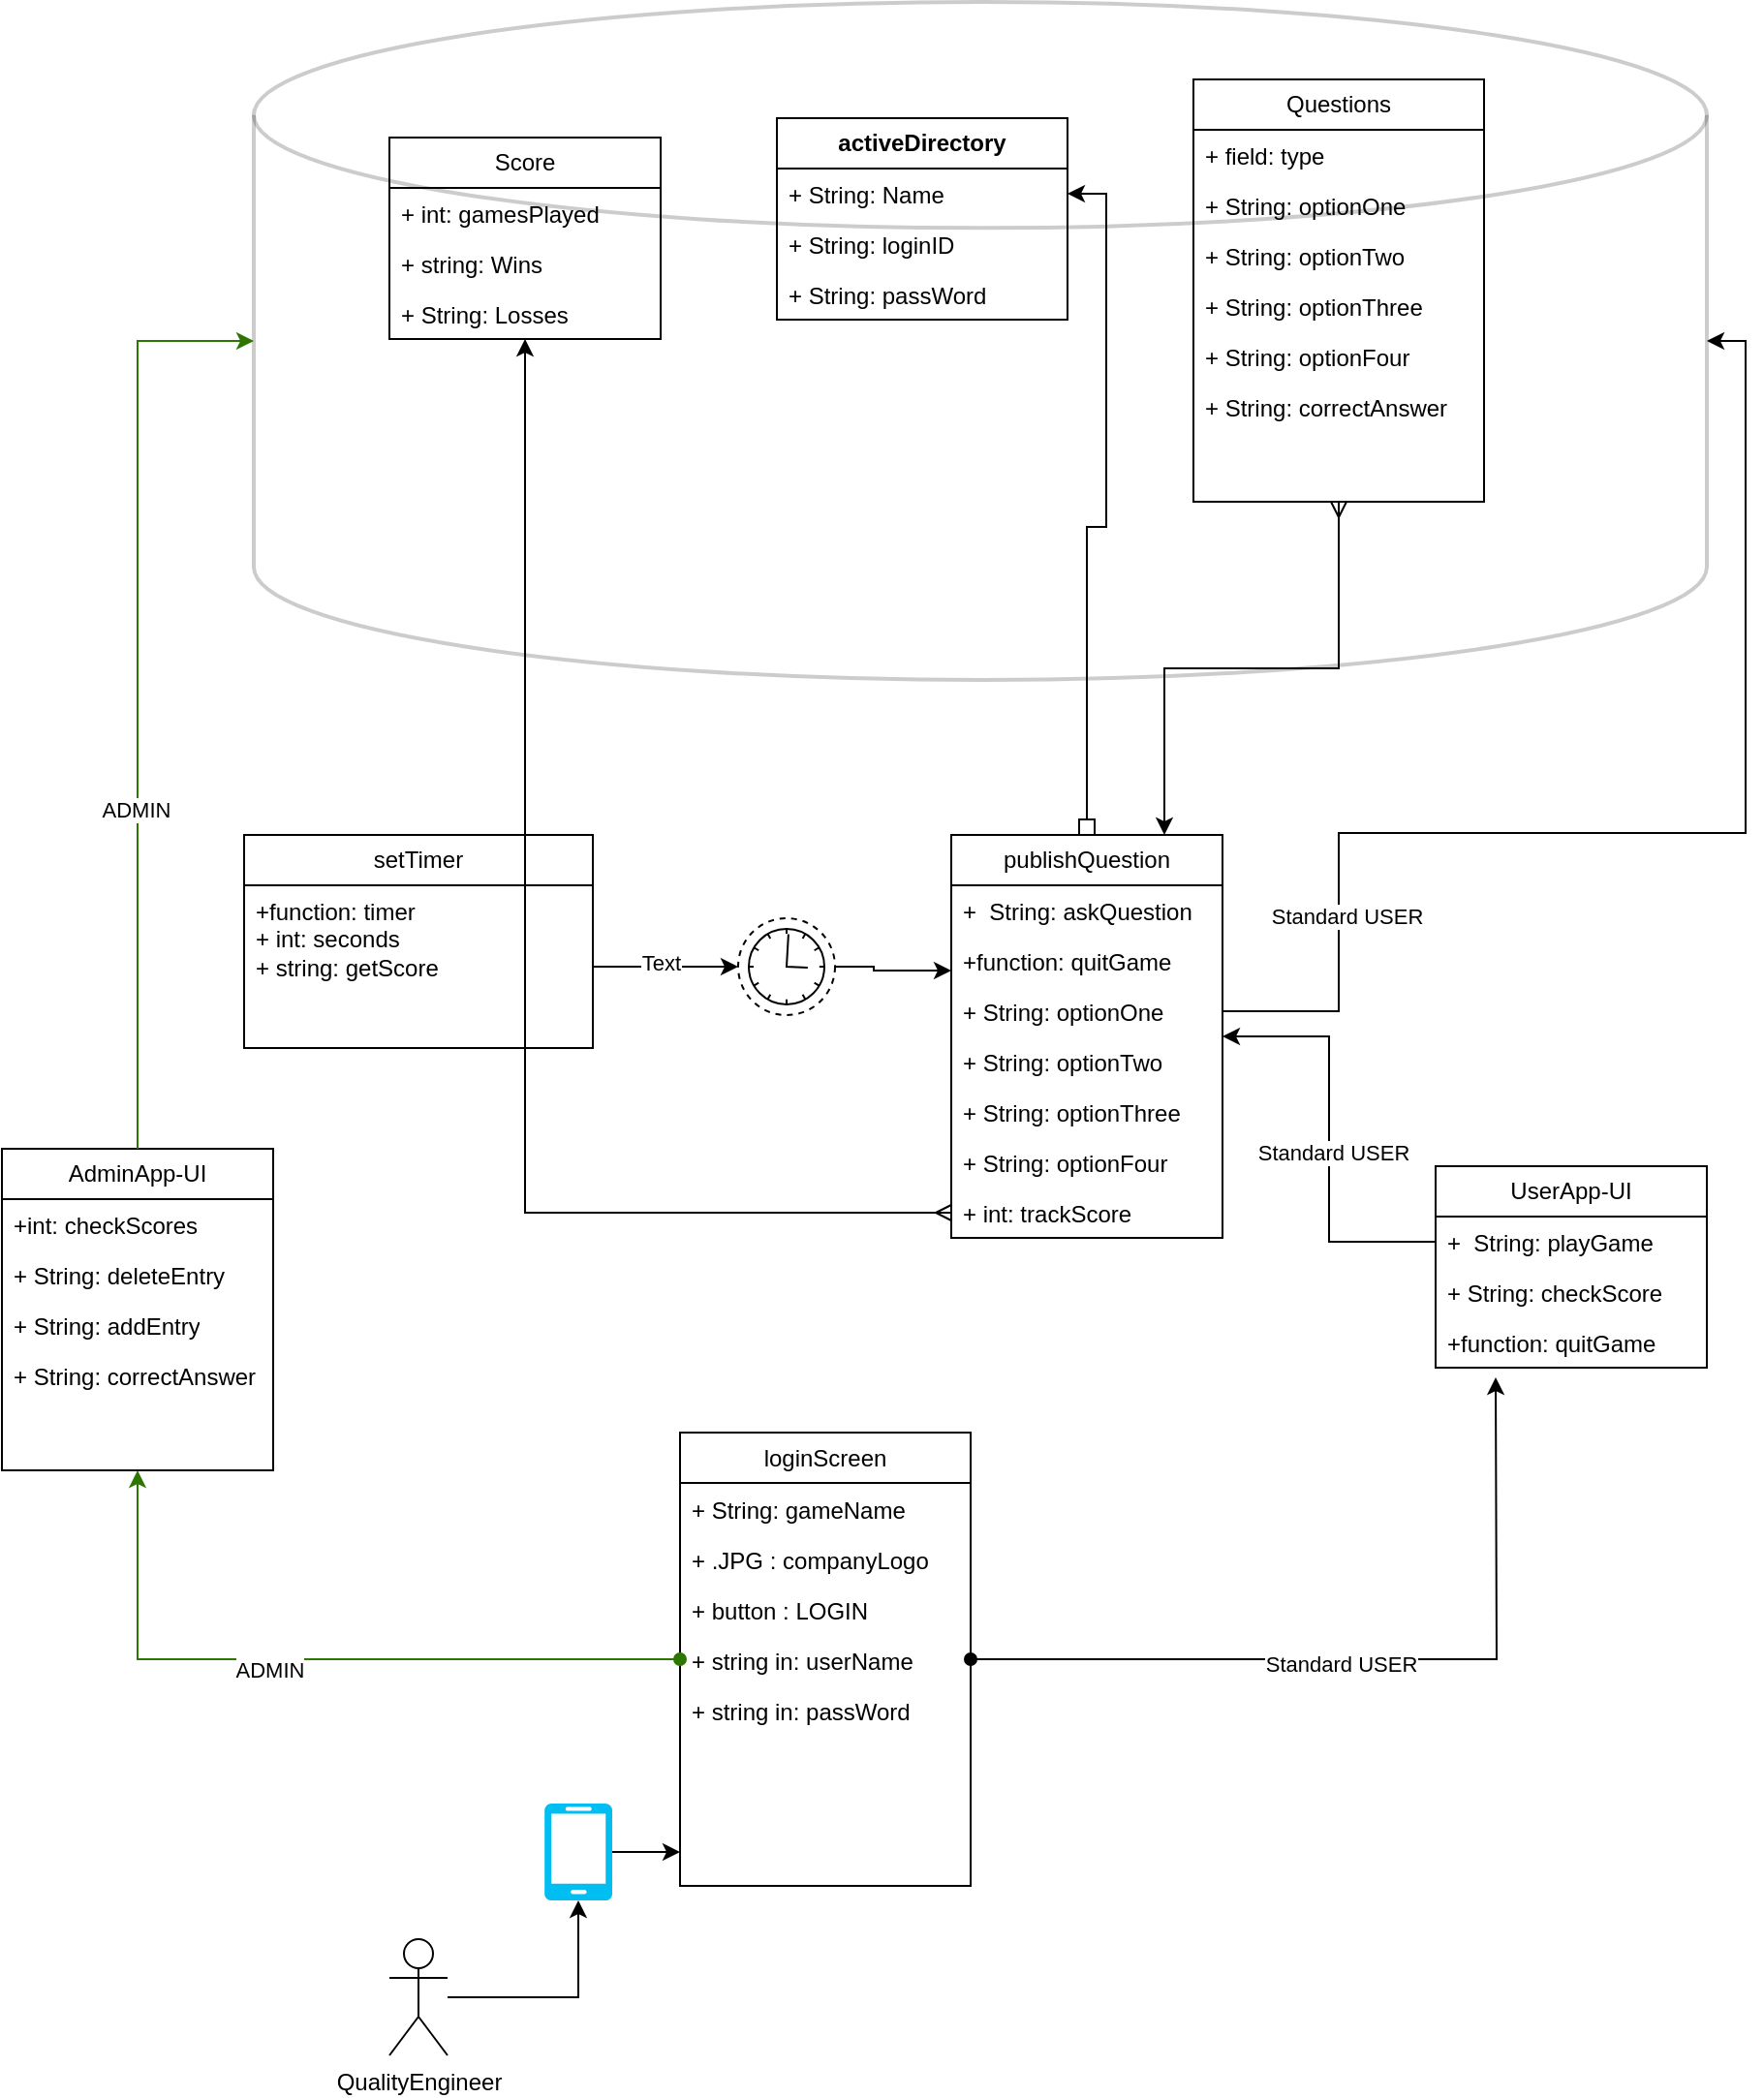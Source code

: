 <mxfile version="26.2.8">
  <diagram name="Page-1" id="pqF6Z_v2DTTEruveq2y0">
    <mxGraphModel dx="2635" dy="929" grid="1" gridSize="10" guides="1" tooltips="1" connect="1" arrows="1" fold="1" page="1" pageScale="1" pageWidth="850" pageHeight="1100" math="0" shadow="0">
      <root>
        <mxCell id="0" />
        <mxCell id="1" parent="0" />
        <mxCell id="0yXIq40xvylqL-H4ASJS-50" value="" style="strokeWidth=2;html=1;shape=mxgraph.flowchart.database;whiteSpace=wrap;opacity=20;" vertex="1" parent="1">
          <mxGeometry x="-60" y="20" width="750" height="350" as="geometry" />
        </mxCell>
        <mxCell id="0yXIq40xvylqL-H4ASJS-1" value="QualityEngineer" style="shape=umlActor;verticalLabelPosition=bottom;verticalAlign=top;html=1;outlineConnect=0;" vertex="1" parent="1">
          <mxGeometry x="10" y="1020" width="30" height="60" as="geometry" />
        </mxCell>
        <mxCell id="0yXIq40xvylqL-H4ASJS-2" value="Questions" style="swimlane;fontStyle=0;childLayout=stackLayout;horizontal=1;startSize=26;fillColor=none;horizontalStack=0;resizeParent=1;resizeParentMax=0;resizeLast=0;collapsible=1;marginBottom=0;whiteSpace=wrap;html=1;" vertex="1" parent="1">
          <mxGeometry x="425" y="60" width="150" height="218" as="geometry" />
        </mxCell>
        <mxCell id="0yXIq40xvylqL-H4ASJS-3" value="+ field: type" style="text;strokeColor=none;fillColor=none;align=left;verticalAlign=top;spacingLeft=4;spacingRight=4;overflow=hidden;rotatable=0;points=[[0,0.5],[1,0.5]];portConstraint=eastwest;whiteSpace=wrap;html=1;" vertex="1" parent="0yXIq40xvylqL-H4ASJS-2">
          <mxGeometry y="26" width="150" height="26" as="geometry" />
        </mxCell>
        <mxCell id="0yXIq40xvylqL-H4ASJS-4" value="+ String: optionOne" style="text;strokeColor=none;fillColor=none;align=left;verticalAlign=top;spacingLeft=4;spacingRight=4;overflow=hidden;rotatable=0;points=[[0,0.5],[1,0.5]];portConstraint=eastwest;whiteSpace=wrap;html=1;" vertex="1" parent="0yXIq40xvylqL-H4ASJS-2">
          <mxGeometry y="52" width="150" height="26" as="geometry" />
        </mxCell>
        <mxCell id="0yXIq40xvylqL-H4ASJS-73" value="+ String: optionTwo" style="text;strokeColor=none;fillColor=none;align=left;verticalAlign=top;spacingLeft=4;spacingRight=4;overflow=hidden;rotatable=0;points=[[0,0.5],[1,0.5]];portConstraint=eastwest;whiteSpace=wrap;html=1;" vertex="1" parent="0yXIq40xvylqL-H4ASJS-2">
          <mxGeometry y="78" width="150" height="26" as="geometry" />
        </mxCell>
        <mxCell id="0yXIq40xvylqL-H4ASJS-75" value="+ String: optionThree" style="text;strokeColor=none;fillColor=none;align=left;verticalAlign=top;spacingLeft=4;spacingRight=4;overflow=hidden;rotatable=0;points=[[0,0.5],[1,0.5]];portConstraint=eastwest;whiteSpace=wrap;html=1;" vertex="1" parent="0yXIq40xvylqL-H4ASJS-2">
          <mxGeometry y="104" width="150" height="26" as="geometry" />
        </mxCell>
        <mxCell id="0yXIq40xvylqL-H4ASJS-74" value="+ String: optionFour" style="text;strokeColor=none;fillColor=none;align=left;verticalAlign=top;spacingLeft=4;spacingRight=4;overflow=hidden;rotatable=0;points=[[0,0.5],[1,0.5]];portConstraint=eastwest;whiteSpace=wrap;html=1;" vertex="1" parent="0yXIq40xvylqL-H4ASJS-2">
          <mxGeometry y="130" width="150" height="26" as="geometry" />
        </mxCell>
        <mxCell id="0yXIq40xvylqL-H4ASJS-5" value="+ String: correctAnswer" style="text;strokeColor=none;fillColor=none;align=left;verticalAlign=top;spacingLeft=4;spacingRight=4;overflow=hidden;rotatable=0;points=[[0,0.5],[1,0.5]];portConstraint=eastwest;whiteSpace=wrap;html=1;" vertex="1" parent="0yXIq40xvylqL-H4ASJS-2">
          <mxGeometry y="156" width="150" height="62" as="geometry" />
        </mxCell>
        <mxCell id="0yXIq40xvylqL-H4ASJS-10" value="Score" style="swimlane;fontStyle=0;childLayout=stackLayout;horizontal=1;startSize=26;fillColor=none;horizontalStack=0;resizeParent=1;resizeParentMax=0;resizeLast=0;collapsible=1;marginBottom=0;whiteSpace=wrap;html=1;" vertex="1" parent="1">
          <mxGeometry x="10" y="90" width="140" height="104" as="geometry" />
        </mxCell>
        <mxCell id="0yXIq40xvylqL-H4ASJS-11" value="+ int: gamesPlayed" style="text;strokeColor=none;fillColor=none;align=left;verticalAlign=top;spacingLeft=4;spacingRight=4;overflow=hidden;rotatable=0;points=[[0,0.5],[1,0.5]];portConstraint=eastwest;whiteSpace=wrap;html=1;" vertex="1" parent="0yXIq40xvylqL-H4ASJS-10">
          <mxGeometry y="26" width="140" height="26" as="geometry" />
        </mxCell>
        <mxCell id="0yXIq40xvylqL-H4ASJS-12" value="+ string: Wins" style="text;strokeColor=none;fillColor=none;align=left;verticalAlign=top;spacingLeft=4;spacingRight=4;overflow=hidden;rotatable=0;points=[[0,0.5],[1,0.5]];portConstraint=eastwest;whiteSpace=wrap;html=1;" vertex="1" parent="0yXIq40xvylqL-H4ASJS-10">
          <mxGeometry y="52" width="140" height="26" as="geometry" />
        </mxCell>
        <mxCell id="0yXIq40xvylqL-H4ASJS-13" value="+ String: Losses" style="text;strokeColor=none;fillColor=none;align=left;verticalAlign=top;spacingLeft=4;spacingRight=4;overflow=hidden;rotatable=0;points=[[0,0.5],[1,0.5]];portConstraint=eastwest;whiteSpace=wrap;html=1;" vertex="1" parent="0yXIq40xvylqL-H4ASJS-10">
          <mxGeometry y="78" width="140" height="26" as="geometry" />
        </mxCell>
        <mxCell id="0yXIq40xvylqL-H4ASJS-18" value="loginScreen" style="swimlane;fontStyle=0;childLayout=stackLayout;horizontal=1;startSize=26;fillColor=none;horizontalStack=0;resizeParent=1;resizeParentMax=0;resizeLast=0;collapsible=1;marginBottom=0;whiteSpace=wrap;html=1;" vertex="1" parent="1">
          <mxGeometry x="160" y="758.5" width="150" height="234" as="geometry" />
        </mxCell>
        <mxCell id="0yXIq40xvylqL-H4ASJS-19" value="+ String: gameName&amp;nbsp;" style="text;strokeColor=none;fillColor=none;align=left;verticalAlign=top;spacingLeft=4;spacingRight=4;overflow=hidden;rotatable=0;points=[[0,0.5],[1,0.5]];portConstraint=eastwest;whiteSpace=wrap;html=1;" vertex="1" parent="0yXIq40xvylqL-H4ASJS-18">
          <mxGeometry y="26" width="150" height="26" as="geometry" />
        </mxCell>
        <mxCell id="0yXIq40xvylqL-H4ASJS-20" value="+ .JPG : companyLogo" style="text;strokeColor=none;fillColor=none;align=left;verticalAlign=top;spacingLeft=4;spacingRight=4;overflow=hidden;rotatable=0;points=[[0,0.5],[1,0.5]];portConstraint=eastwest;whiteSpace=wrap;html=1;" vertex="1" parent="0yXIq40xvylqL-H4ASJS-18">
          <mxGeometry y="52" width="150" height="26" as="geometry" />
        </mxCell>
        <mxCell id="0yXIq40xvylqL-H4ASJS-31" value="+ button : LOGIN" style="text;strokeColor=none;fillColor=none;align=left;verticalAlign=top;spacingLeft=4;spacingRight=4;overflow=hidden;rotatable=0;points=[[0,0.5],[1,0.5]];portConstraint=eastwest;whiteSpace=wrap;html=1;" vertex="1" parent="0yXIq40xvylqL-H4ASJS-18">
          <mxGeometry y="78" width="150" height="26" as="geometry" />
        </mxCell>
        <mxCell id="0yXIq40xvylqL-H4ASJS-33" value="+ string in: userName" style="text;strokeColor=none;fillColor=none;align=left;verticalAlign=top;spacingLeft=4;spacingRight=4;overflow=hidden;rotatable=0;points=[[0,0.5],[1,0.5]];portConstraint=eastwest;whiteSpace=wrap;html=1;" vertex="1" parent="0yXIq40xvylqL-H4ASJS-18">
          <mxGeometry y="104" width="150" height="26" as="geometry" />
        </mxCell>
        <mxCell id="0yXIq40xvylqL-H4ASJS-21" value="+ string in: passWord&lt;div&gt;&lt;br&gt;&lt;/div&gt;" style="text;strokeColor=none;fillColor=none;align=left;verticalAlign=top;spacingLeft=4;spacingRight=4;overflow=hidden;rotatable=0;points=[[0,0.5],[1,0.5]];portConstraint=eastwest;whiteSpace=wrap;html=1;" vertex="1" parent="0yXIq40xvylqL-H4ASJS-18">
          <mxGeometry y="130" width="150" height="104" as="geometry" />
        </mxCell>
        <mxCell id="0yXIq40xvylqL-H4ASJS-26" value="" style="verticalLabelPosition=bottom;html=1;verticalAlign=top;align=center;strokeColor=none;fillColor=#00BEF2;shape=mxgraph.azure.mobile;pointerEvents=1;" vertex="1" parent="1">
          <mxGeometry x="90" y="950" width="35" height="50" as="geometry" />
        </mxCell>
        <mxCell id="0yXIq40xvylqL-H4ASJS-29" style="edgeStyle=orthogonalEdgeStyle;rounded=0;orthogonalLoop=1;jettySize=auto;html=1;" edge="1" parent="1" source="0yXIq40xvylqL-H4ASJS-27" target="0yXIq40xvylqL-H4ASJS-21">
          <mxGeometry relative="1" as="geometry">
            <Array as="points">
              <mxPoint x="280" y="975" />
              <mxPoint x="280" y="975" />
            </Array>
          </mxGeometry>
        </mxCell>
        <mxCell id="0yXIq40xvylqL-H4ASJS-27" value="" style="shape=image;html=1;verticalAlign=top;verticalLabelPosition=bottom;labelBackgroundColor=#ffffff;imageAspect=0;aspect=fixed;image=https://cdn0.iconfinder.com/data/icons/super-batman/24/3151564_-_droid_r2d2_robot_star_wars-128.png" vertex="1" parent="1">
          <mxGeometry x="90" y="957.5" width="35" height="35" as="geometry" />
        </mxCell>
        <mxCell id="0yXIq40xvylqL-H4ASJS-28" style="edgeStyle=orthogonalEdgeStyle;rounded=0;orthogonalLoop=1;jettySize=auto;html=1;entryX=0.5;entryY=1;entryDx=0;entryDy=0;entryPerimeter=0;" edge="1" parent="1" source="0yXIq40xvylqL-H4ASJS-1" target="0yXIq40xvylqL-H4ASJS-26">
          <mxGeometry relative="1" as="geometry" />
        </mxCell>
        <mxCell id="0yXIq40xvylqL-H4ASJS-51" value="AdminApp-UI" style="swimlane;fontStyle=0;childLayout=stackLayout;horizontal=1;startSize=26;fillColor=none;horizontalStack=0;resizeParent=1;resizeParentMax=0;resizeLast=0;collapsible=1;marginBottom=0;whiteSpace=wrap;html=1;" vertex="1" parent="1">
          <mxGeometry x="-190" y="612" width="140" height="166" as="geometry" />
        </mxCell>
        <mxCell id="0yXIq40xvylqL-H4ASJS-52" value="+int: checkScores" style="text;strokeColor=none;fillColor=none;align=left;verticalAlign=top;spacingLeft=4;spacingRight=4;overflow=hidden;rotatable=0;points=[[0,0.5],[1,0.5]];portConstraint=eastwest;whiteSpace=wrap;html=1;" vertex="1" parent="0yXIq40xvylqL-H4ASJS-51">
          <mxGeometry y="26" width="140" height="26" as="geometry" />
        </mxCell>
        <mxCell id="0yXIq40xvylqL-H4ASJS-53" value="+ String: deleteEntry" style="text;strokeColor=none;fillColor=none;align=left;verticalAlign=top;spacingLeft=4;spacingRight=4;overflow=hidden;rotatable=0;points=[[0,0.5],[1,0.5]];portConstraint=eastwest;whiteSpace=wrap;html=1;" vertex="1" parent="0yXIq40xvylqL-H4ASJS-51">
          <mxGeometry y="52" width="140" height="26" as="geometry" />
        </mxCell>
        <mxCell id="0yXIq40xvylqL-H4ASJS-59" value="+ String: addEntry" style="text;strokeColor=none;fillColor=none;align=left;verticalAlign=top;spacingLeft=4;spacingRight=4;overflow=hidden;rotatable=0;points=[[0,0.5],[1,0.5]];portConstraint=eastwest;whiteSpace=wrap;html=1;" vertex="1" parent="0yXIq40xvylqL-H4ASJS-51">
          <mxGeometry y="78" width="140" height="26" as="geometry" />
        </mxCell>
        <mxCell id="0yXIq40xvylqL-H4ASJS-54" value="+ String: correctAnswer" style="text;strokeColor=none;fillColor=none;align=left;verticalAlign=top;spacingLeft=4;spacingRight=4;overflow=hidden;rotatable=0;points=[[0,0.5],[1,0.5]];portConstraint=eastwest;whiteSpace=wrap;html=1;" vertex="1" parent="0yXIq40xvylqL-H4ASJS-51">
          <mxGeometry y="104" width="140" height="62" as="geometry" />
        </mxCell>
        <mxCell id="0yXIq40xvylqL-H4ASJS-55" value="UserApp-UI" style="swimlane;fontStyle=0;childLayout=stackLayout;horizontal=1;startSize=26;fillColor=none;horizontalStack=0;resizeParent=1;resizeParentMax=0;resizeLast=0;collapsible=1;marginBottom=0;whiteSpace=wrap;html=1;" vertex="1" parent="1">
          <mxGeometry x="550" y="621" width="140" height="104" as="geometry" />
        </mxCell>
        <mxCell id="0yXIq40xvylqL-H4ASJS-56" value="+&amp;nbsp; String: playGame" style="text;strokeColor=none;fillColor=none;align=left;verticalAlign=top;spacingLeft=4;spacingRight=4;overflow=hidden;rotatable=0;points=[[0,0.5],[1,0.5]];portConstraint=eastwest;whiteSpace=wrap;html=1;" vertex="1" parent="0yXIq40xvylqL-H4ASJS-55">
          <mxGeometry y="26" width="140" height="26" as="geometry" />
        </mxCell>
        <mxCell id="0yXIq40xvylqL-H4ASJS-57" value="+ String: checkScore" style="text;strokeColor=none;fillColor=none;align=left;verticalAlign=top;spacingLeft=4;spacingRight=4;overflow=hidden;rotatable=0;points=[[0,0.5],[1,0.5]];portConstraint=eastwest;whiteSpace=wrap;html=1;" vertex="1" parent="0yXIq40xvylqL-H4ASJS-55">
          <mxGeometry y="52" width="140" height="26" as="geometry" />
        </mxCell>
        <mxCell id="0yXIq40xvylqL-H4ASJS-58" value="+function: quitGame" style="text;strokeColor=none;fillColor=none;align=left;verticalAlign=top;spacingLeft=4;spacingRight=4;overflow=hidden;rotatable=0;points=[[0,0.5],[1,0.5]];portConstraint=eastwest;whiteSpace=wrap;html=1;" vertex="1" parent="0yXIq40xvylqL-H4ASJS-55">
          <mxGeometry y="78" width="140" height="26" as="geometry" />
        </mxCell>
        <mxCell id="0yXIq40xvylqL-H4ASJS-61" style="edgeStyle=orthogonalEdgeStyle;rounded=0;orthogonalLoop=1;jettySize=auto;html=1;startArrow=oval;startFill=1;fillColor=#60a917;strokeColor=#2D7600;" edge="1" parent="1" source="0yXIq40xvylqL-H4ASJS-33" target="0yXIq40xvylqL-H4ASJS-51">
          <mxGeometry relative="1" as="geometry" />
        </mxCell>
        <mxCell id="0yXIq40xvylqL-H4ASJS-96" value="ADMIN" style="edgeLabel;html=1;align=center;verticalAlign=middle;resizable=0;points=[];" vertex="1" connectable="0" parent="0yXIq40xvylqL-H4ASJS-61">
          <mxGeometry x="0.13" y="5" relative="1" as="geometry">
            <mxPoint x="1" as="offset" />
          </mxGeometry>
        </mxCell>
        <mxCell id="0yXIq40xvylqL-H4ASJS-62" style="edgeStyle=orthogonalEdgeStyle;rounded=0;orthogonalLoop=1;jettySize=auto;html=1;startArrow=oval;startFill=1;" edge="1" parent="1" source="0yXIq40xvylqL-H4ASJS-33">
          <mxGeometry relative="1" as="geometry">
            <mxPoint x="581" y="730" as="targetPoint" />
          </mxGeometry>
        </mxCell>
        <mxCell id="0yXIq40xvylqL-H4ASJS-98" value="Standard&amp;nbsp;USER" style="edgeLabel;html=1;align=center;verticalAlign=middle;resizable=0;points=[];" vertex="1" connectable="0" parent="0yXIq40xvylqL-H4ASJS-62">
          <mxGeometry x="-0.085" y="-2" relative="1" as="geometry">
            <mxPoint as="offset" />
          </mxGeometry>
        </mxCell>
        <mxCell id="0yXIq40xvylqL-H4ASJS-101" style="edgeStyle=orthogonalEdgeStyle;rounded=0;orthogonalLoop=1;jettySize=auto;html=1;startArrow=box;startFill=0;" edge="1" parent="1" source="0yXIq40xvylqL-H4ASJS-63" target="0yXIq40xvylqL-H4ASJS-89">
          <mxGeometry relative="1" as="geometry" />
        </mxCell>
        <mxCell id="0yXIq40xvylqL-H4ASJS-63" value="publishQuestion" style="swimlane;fontStyle=0;childLayout=stackLayout;horizontal=1;startSize=26;fillColor=none;horizontalStack=0;resizeParent=1;resizeParentMax=0;resizeLast=0;collapsible=1;marginBottom=0;whiteSpace=wrap;html=1;" vertex="1" parent="1">
          <mxGeometry x="300" y="450" width="140" height="208" as="geometry" />
        </mxCell>
        <mxCell id="0yXIq40xvylqL-H4ASJS-64" value="+&amp;nbsp; String: askQuestion" style="text;strokeColor=none;fillColor=none;align=left;verticalAlign=top;spacingLeft=4;spacingRight=4;overflow=hidden;rotatable=0;points=[[0,0.5],[1,0.5]];portConstraint=eastwest;whiteSpace=wrap;html=1;" vertex="1" parent="0yXIq40xvylqL-H4ASJS-63">
          <mxGeometry y="26" width="140" height="26" as="geometry" />
        </mxCell>
        <mxCell id="0yXIq40xvylqL-H4ASJS-67" value="+function: quitGame" style="text;strokeColor=none;fillColor=none;align=left;verticalAlign=top;spacingLeft=4;spacingRight=4;overflow=hidden;rotatable=0;points=[[0,0.5],[1,0.5]];portConstraint=eastwest;whiteSpace=wrap;html=1;" vertex="1" parent="0yXIq40xvylqL-H4ASJS-63">
          <mxGeometry y="52" width="140" height="26" as="geometry" />
        </mxCell>
        <mxCell id="0yXIq40xvylqL-H4ASJS-65" value="+ String: optionOne" style="text;strokeColor=none;fillColor=none;align=left;verticalAlign=top;spacingLeft=4;spacingRight=4;overflow=hidden;rotatable=0;points=[[0,0.5],[1,0.5]];portConstraint=eastwest;whiteSpace=wrap;html=1;" vertex="1" parent="0yXIq40xvylqL-H4ASJS-63">
          <mxGeometry y="78" width="140" height="26" as="geometry" />
        </mxCell>
        <mxCell id="0yXIq40xvylqL-H4ASJS-68" value="+ String: optionTwo" style="text;strokeColor=none;fillColor=none;align=left;verticalAlign=top;spacingLeft=4;spacingRight=4;overflow=hidden;rotatable=0;points=[[0,0.5],[1,0.5]];portConstraint=eastwest;whiteSpace=wrap;html=1;" vertex="1" parent="0yXIq40xvylqL-H4ASJS-63">
          <mxGeometry y="104" width="140" height="26" as="geometry" />
        </mxCell>
        <mxCell id="0yXIq40xvylqL-H4ASJS-105" value="+ String: optionThree" style="text;strokeColor=none;fillColor=none;align=left;verticalAlign=top;spacingLeft=4;spacingRight=4;overflow=hidden;rotatable=0;points=[[0,0.5],[1,0.5]];portConstraint=eastwest;whiteSpace=wrap;html=1;" vertex="1" parent="0yXIq40xvylqL-H4ASJS-63">
          <mxGeometry y="130" width="140" height="26" as="geometry" />
        </mxCell>
        <mxCell id="0yXIq40xvylqL-H4ASJS-69" value="+ String: optionFour" style="text;strokeColor=none;fillColor=none;align=left;verticalAlign=top;spacingLeft=4;spacingRight=4;overflow=hidden;rotatable=0;points=[[0,0.5],[1,0.5]];portConstraint=eastwest;whiteSpace=wrap;html=1;" vertex="1" parent="0yXIq40xvylqL-H4ASJS-63">
          <mxGeometry y="156" width="140" height="26" as="geometry" />
        </mxCell>
        <mxCell id="0yXIq40xvylqL-H4ASJS-66" value="+ int: trackScore" style="text;strokeColor=none;fillColor=none;align=left;verticalAlign=top;spacingLeft=4;spacingRight=4;overflow=hidden;rotatable=0;points=[[0,0.5],[1,0.5]];portConstraint=eastwest;whiteSpace=wrap;html=1;" vertex="1" parent="0yXIq40xvylqL-H4ASJS-63">
          <mxGeometry y="182" width="140" height="26" as="geometry" />
        </mxCell>
        <mxCell id="0yXIq40xvylqL-H4ASJS-71" style="edgeStyle=orthogonalEdgeStyle;rounded=0;orthogonalLoop=1;jettySize=auto;html=1;" edge="1" parent="1" source="0yXIq40xvylqL-H4ASJS-56" target="0yXIq40xvylqL-H4ASJS-63">
          <mxGeometry relative="1" as="geometry" />
        </mxCell>
        <mxCell id="0yXIq40xvylqL-H4ASJS-99" value="Standard&amp;nbsp;USER" style="edgeLabel;html=1;align=center;verticalAlign=middle;resizable=0;points=[];" vertex="1" connectable="0" parent="0yXIq40xvylqL-H4ASJS-71">
          <mxGeometry x="-0.067" y="-2" relative="1" as="geometry">
            <mxPoint as="offset" />
          </mxGeometry>
        </mxCell>
        <mxCell id="0yXIq40xvylqL-H4ASJS-76" value="setTimer" style="swimlane;fontStyle=0;childLayout=stackLayout;horizontal=1;startSize=26;fillColor=none;horizontalStack=0;resizeParent=1;resizeParentMax=0;resizeLast=0;collapsible=1;marginBottom=0;whiteSpace=wrap;html=1;" vertex="1" parent="1">
          <mxGeometry x="-65" y="450" width="180" height="110" as="geometry" />
        </mxCell>
        <mxCell id="0yXIq40xvylqL-H4ASJS-77" value="+function: timer&lt;div&gt;+ int: seconds&lt;/div&gt;&lt;div&gt;+ string: getScore&lt;/div&gt;&lt;div&gt;&lt;br&gt;&lt;/div&gt;" style="text;strokeColor=none;fillColor=none;align=left;verticalAlign=top;spacingLeft=4;spacingRight=4;overflow=hidden;rotatable=0;points=[[0,0.5],[1,0.5]];portConstraint=eastwest;whiteSpace=wrap;html=1;" vertex="1" parent="0yXIq40xvylqL-H4ASJS-76">
          <mxGeometry y="26" width="180" height="84" as="geometry" />
        </mxCell>
        <mxCell id="0yXIq40xvylqL-H4ASJS-81" style="edgeStyle=orthogonalEdgeStyle;rounded=0;orthogonalLoop=1;jettySize=auto;html=1;" edge="1" parent="1" source="0yXIq40xvylqL-H4ASJS-79" target="0yXIq40xvylqL-H4ASJS-67">
          <mxGeometry relative="1" as="geometry">
            <Array as="points">
              <mxPoint x="260" y="518" />
              <mxPoint x="260" y="520" />
            </Array>
          </mxGeometry>
        </mxCell>
        <mxCell id="0yXIq40xvylqL-H4ASJS-79" value="" style="points=[[0.145,0.145,0],[0.5,0,0],[0.855,0.145,0],[1,0.5,0],[0.855,0.855,0],[0.5,1,0],[0.145,0.855,0],[0,0.5,0]];shape=mxgraph.bpmn.event;html=1;verticalLabelPosition=bottom;labelBackgroundColor=#ffffff;verticalAlign=top;align=center;perimeter=ellipsePerimeter;outlineConnect=0;aspect=fixed;outline=eventNonint;symbol=timer;" vertex="1" parent="1">
          <mxGeometry x="190" y="493" width="50" height="50" as="geometry" />
        </mxCell>
        <mxCell id="0yXIq40xvylqL-H4ASJS-80" style="edgeStyle=orthogonalEdgeStyle;rounded=0;orthogonalLoop=1;jettySize=auto;html=1;" edge="1" parent="1" source="0yXIq40xvylqL-H4ASJS-77" target="0yXIq40xvylqL-H4ASJS-79">
          <mxGeometry relative="1" as="geometry" />
        </mxCell>
        <mxCell id="0yXIq40xvylqL-H4ASJS-107" value="Text" style="edgeLabel;html=1;align=center;verticalAlign=middle;resizable=0;points=[];" vertex="1" connectable="0" parent="0yXIq40xvylqL-H4ASJS-80">
          <mxGeometry x="-0.067" y="2" relative="1" as="geometry">
            <mxPoint as="offset" />
          </mxGeometry>
        </mxCell>
        <mxCell id="0yXIq40xvylqL-H4ASJS-82" style="edgeStyle=orthogonalEdgeStyle;rounded=0;orthogonalLoop=1;jettySize=auto;html=1;entryX=1;entryY=0.5;entryDx=0;entryDy=0;entryPerimeter=0;" edge="1" parent="1" source="0yXIq40xvylqL-H4ASJS-65" target="0yXIq40xvylqL-H4ASJS-50">
          <mxGeometry relative="1" as="geometry">
            <Array as="points">
              <mxPoint x="500" y="541" />
              <mxPoint x="500" y="449" />
              <mxPoint x="710" y="449" />
              <mxPoint x="710" y="195" />
            </Array>
          </mxGeometry>
        </mxCell>
        <mxCell id="0yXIq40xvylqL-H4ASJS-100" value="Standard USER" style="edgeLabel;html=1;align=center;verticalAlign=middle;resizable=0;points=[];" vertex="1" connectable="0" parent="0yXIq40xvylqL-H4ASJS-82">
          <mxGeometry x="-0.653" y="-4" relative="1" as="geometry">
            <mxPoint y="1" as="offset" />
          </mxGeometry>
        </mxCell>
        <mxCell id="0yXIq40xvylqL-H4ASJS-86" style="edgeStyle=orthogonalEdgeStyle;rounded=0;orthogonalLoop=1;jettySize=auto;html=1;entryX=0;entryY=0.5;entryDx=0;entryDy=0;entryPerimeter=0;fillColor=#60a917;strokeColor=#2D7600;" edge="1" parent="1" source="0yXIq40xvylqL-H4ASJS-51" target="0yXIq40xvylqL-H4ASJS-50">
          <mxGeometry relative="1" as="geometry" />
        </mxCell>
        <mxCell id="0yXIq40xvylqL-H4ASJS-97" value="ADMIN" style="edgeLabel;html=1;align=center;verticalAlign=middle;resizable=0;points=[];" vertex="1" connectable="0" parent="0yXIq40xvylqL-H4ASJS-86">
          <mxGeometry x="-0.266" y="1" relative="1" as="geometry">
            <mxPoint as="offset" />
          </mxGeometry>
        </mxCell>
        <mxCell id="0yXIq40xvylqL-H4ASJS-88" value="&lt;span style=&quot;font-weight: 700; text-wrap-mode: nowrap;&quot;&gt;activeDirectory&lt;/span&gt;" style="swimlane;fontStyle=0;childLayout=stackLayout;horizontal=1;startSize=26;fillColor=none;horizontalStack=0;resizeParent=1;resizeParentMax=0;resizeLast=0;collapsible=1;marginBottom=0;whiteSpace=wrap;html=1;" vertex="1" parent="1">
          <mxGeometry x="210" y="80" width="150" height="104" as="geometry" />
        </mxCell>
        <mxCell id="0yXIq40xvylqL-H4ASJS-89" value="+ String: Name" style="text;strokeColor=none;fillColor=none;align=left;verticalAlign=top;spacingLeft=4;spacingRight=4;overflow=hidden;rotatable=0;points=[[0,0.5],[1,0.5]];portConstraint=eastwest;whiteSpace=wrap;html=1;" vertex="1" parent="0yXIq40xvylqL-H4ASJS-88">
          <mxGeometry y="26" width="150" height="26" as="geometry" />
        </mxCell>
        <mxCell id="0yXIq40xvylqL-H4ASJS-90" value="+ String: loginID" style="text;strokeColor=none;fillColor=none;align=left;verticalAlign=top;spacingLeft=4;spacingRight=4;overflow=hidden;rotatable=0;points=[[0,0.5],[1,0.5]];portConstraint=eastwest;whiteSpace=wrap;html=1;" vertex="1" parent="0yXIq40xvylqL-H4ASJS-88">
          <mxGeometry y="52" width="150" height="26" as="geometry" />
        </mxCell>
        <mxCell id="0yXIq40xvylqL-H4ASJS-91" value="+ String: passWord" style="text;strokeColor=none;fillColor=none;align=left;verticalAlign=top;spacingLeft=4;spacingRight=4;overflow=hidden;rotatable=0;points=[[0,0.5],[1,0.5]];portConstraint=eastwest;whiteSpace=wrap;html=1;" vertex="1" parent="0yXIq40xvylqL-H4ASJS-88">
          <mxGeometry y="78" width="150" height="26" as="geometry" />
        </mxCell>
        <mxCell id="0yXIq40xvylqL-H4ASJS-104" style="edgeStyle=orthogonalEdgeStyle;rounded=0;orthogonalLoop=1;jettySize=auto;html=1;startArrow=ERmany;startFill=0;" edge="1" parent="1" source="0yXIq40xvylqL-H4ASJS-2" target="0yXIq40xvylqL-H4ASJS-63">
          <mxGeometry relative="1" as="geometry">
            <Array as="points">
              <mxPoint x="500" y="364" />
              <mxPoint x="410" y="364" />
            </Array>
          </mxGeometry>
        </mxCell>
        <mxCell id="0yXIq40xvylqL-H4ASJS-106" style="edgeStyle=orthogonalEdgeStyle;rounded=0;orthogonalLoop=1;jettySize=auto;html=1;startArrow=ERmany;startFill=0;" edge="1" parent="1" source="0yXIq40xvylqL-H4ASJS-66" target="0yXIq40xvylqL-H4ASJS-10">
          <mxGeometry relative="1" as="geometry" />
        </mxCell>
      </root>
    </mxGraphModel>
  </diagram>
</mxfile>
